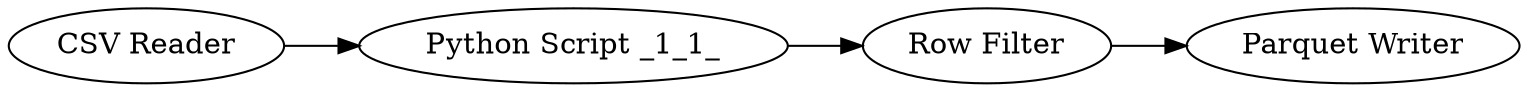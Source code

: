 digraph {
	4 -> 3
	2 -> 4
	1 -> 2
	1 [label="CSV Reader"]
	4 [label="Row Filter"]
	3 [label="Parquet Writer"]
	2 [label="Python Script _1_1_"]
	rankdir=LR
}
